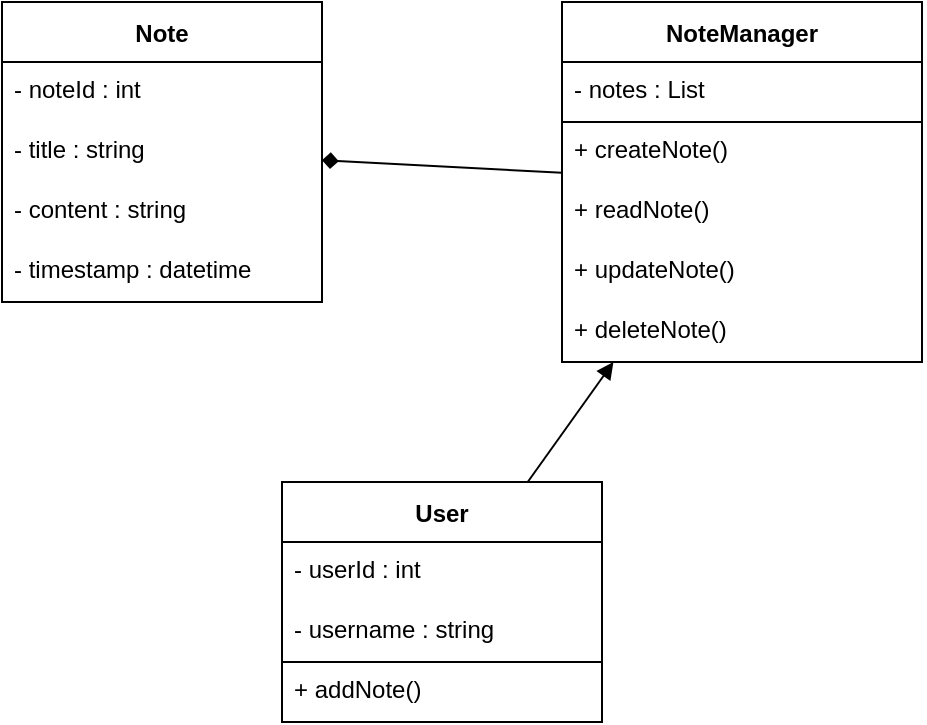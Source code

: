 <mxfile version="28.1.2">
  <diagram name="Page-1" id="hiaTLnNfc52xqt0Ljr2w">
    <mxGraphModel dx="727" dy="441" grid="1" gridSize="10" guides="1" tooltips="1" connect="1" arrows="1" fold="1" page="1" pageScale="1" pageWidth="850" pageHeight="1100" math="0" shadow="0">
      <root>
        <mxCell id="0" />
        <mxCell id="1" parent="0" />
        <mxCell id="xGeik-n8Q1IISI9qeiR_-1" value="Note" style="swimlane;fontStyle=1;childLayout=stackLayout;horizontal=1;startSize=30;horizontalStack=0;resizeParent=1;resizeLast=0;collapsible=0;" parent="1" vertex="1">
          <mxGeometry x="120" y="120" width="160" height="150" as="geometry" />
        </mxCell>
        <mxCell id="xGeik-n8Q1IISI9qeiR_-2" value="- noteId : int" style="text;align=left;verticalAlign=top;spacingLeft=4;spacingRight=4;" parent="xGeik-n8Q1IISI9qeiR_-1" vertex="1">
          <mxGeometry y="30" width="160" height="30" as="geometry" />
        </mxCell>
        <mxCell id="xGeik-n8Q1IISI9qeiR_-3" value="- title : string" style="text;align=left;verticalAlign=top;spacingLeft=4;spacingRight=4;" parent="xGeik-n8Q1IISI9qeiR_-1" vertex="1">
          <mxGeometry y="60" width="160" height="30" as="geometry" />
        </mxCell>
        <mxCell id="xGeik-n8Q1IISI9qeiR_-4" value="- content : string" style="text;align=left;verticalAlign=top;spacingLeft=4;spacingRight=4;" parent="xGeik-n8Q1IISI9qeiR_-1" vertex="1">
          <mxGeometry y="90" width="160" height="30" as="geometry" />
        </mxCell>
        <mxCell id="xGeik-n8Q1IISI9qeiR_-5" value="- timestamp : datetime" style="text;align=left;verticalAlign=top;spacingLeft=4;spacingRight=4;" parent="xGeik-n8Q1IISI9qeiR_-1" vertex="1">
          <mxGeometry y="120" width="160" height="30" as="geometry" />
        </mxCell>
        <mxCell id="xGeik-n8Q1IISI9qeiR_-7" value="NoteManager" style="swimlane;fontStyle=1;childLayout=stackLayout;horizontal=1;startSize=30;horizontalStack=0;resizeParent=1;resizeLast=0;collapsible=0;" parent="1" vertex="1">
          <mxGeometry x="400" y="120" width="180" height="180" as="geometry" />
        </mxCell>
        <mxCell id="xGeik-n8Q1IISI9qeiR_-8" value="- notes : List" style="text;align=left;verticalAlign=top;spacingLeft=4;" parent="xGeik-n8Q1IISI9qeiR_-7" vertex="1">
          <mxGeometry y="30" width="180" height="30" as="geometry" />
        </mxCell>
        <mxCell id="xGeik-n8Q1IISI9qeiR_-9" value="+ createNote()" style="text;align=left;verticalAlign=top;spacingLeft=4;" parent="xGeik-n8Q1IISI9qeiR_-7" vertex="1">
          <mxGeometry y="60" width="180" height="30" as="geometry" />
        </mxCell>
        <mxCell id="xGeik-n8Q1IISI9qeiR_-10" value="+ readNote()" style="text;align=left;verticalAlign=top;spacingLeft=4;" parent="xGeik-n8Q1IISI9qeiR_-7" vertex="1">
          <mxGeometry y="90" width="180" height="30" as="geometry" />
        </mxCell>
        <mxCell id="xGeik-n8Q1IISI9qeiR_-11" value="+ updateNote()" style="text;align=left;verticalAlign=top;spacingLeft=4;" parent="xGeik-n8Q1IISI9qeiR_-7" vertex="1">
          <mxGeometry y="120" width="180" height="30" as="geometry" />
        </mxCell>
        <mxCell id="xGeik-n8Q1IISI9qeiR_-12" value="+ deleteNote()" style="text;align=left;verticalAlign=top;spacingLeft=4;" parent="xGeik-n8Q1IISI9qeiR_-7" vertex="1">
          <mxGeometry y="150" width="180" height="30" as="geometry" />
        </mxCell>
        <mxCell id="a7mLzHZ5j3mrXnFpYELh-5" value="" style="endArrow=none;html=1;rounded=0;exitX=0;exitY=0;exitDx=0;exitDy=0;entryX=1;entryY=0;entryDx=0;entryDy=0;" edge="1" parent="xGeik-n8Q1IISI9qeiR_-7" source="xGeik-n8Q1IISI9qeiR_-9" target="xGeik-n8Q1IISI9qeiR_-9">
          <mxGeometry width="50" height="50" relative="1" as="geometry">
            <mxPoint y="130" as="sourcePoint" />
            <mxPoint x="50" y="80" as="targetPoint" />
          </mxGeometry>
        </mxCell>
        <mxCell id="xGeik-n8Q1IISI9qeiR_-13" value="User" style="swimlane;fontStyle=1;childLayout=stackLayout;horizontal=1;startSize=30;horizontalStack=0;resizeParent=1;resizeLast=0;collapsible=0;" parent="1" vertex="1">
          <mxGeometry x="260" y="360" width="160" height="120" as="geometry" />
        </mxCell>
        <mxCell id="xGeik-n8Q1IISI9qeiR_-14" value="- userId : int" style="text;align=left;verticalAlign=top;spacingLeft=4;" parent="xGeik-n8Q1IISI9qeiR_-13" vertex="1">
          <mxGeometry y="30" width="160" height="30" as="geometry" />
        </mxCell>
        <mxCell id="xGeik-n8Q1IISI9qeiR_-15" value="- username : string" style="text;align=left;verticalAlign=top;spacingLeft=4;" parent="xGeik-n8Q1IISI9qeiR_-13" vertex="1">
          <mxGeometry y="60" width="160" height="30" as="geometry" />
        </mxCell>
        <mxCell id="xGeik-n8Q1IISI9qeiR_-16" value="+ addNote()" style="text;align=left;verticalAlign=top;spacingLeft=4;" parent="xGeik-n8Q1IISI9qeiR_-13" vertex="1">
          <mxGeometry y="90" width="160" height="30" as="geometry" />
        </mxCell>
        <mxCell id="a7mLzHZ5j3mrXnFpYELh-3" value="" style="endArrow=none;html=1;rounded=0;exitX=0;exitY=1;exitDx=0;exitDy=0;entryX=1;entryY=0;entryDx=0;entryDy=0;" edge="1" parent="xGeik-n8Q1IISI9qeiR_-13" source="xGeik-n8Q1IISI9qeiR_-15" target="xGeik-n8Q1IISI9qeiR_-16">
          <mxGeometry width="50" height="50" relative="1" as="geometry">
            <mxPoint x="140" y="40" as="sourcePoint" />
            <mxPoint x="190" y="-10" as="targetPoint" />
          </mxGeometry>
        </mxCell>
        <mxCell id="xGeik-n8Q1IISI9qeiR_-17" style="endArrow=diamond;" parent="1" source="xGeik-n8Q1IISI9qeiR_-7" target="xGeik-n8Q1IISI9qeiR_-1" edge="1">
          <mxGeometry relative="1" as="geometry" />
        </mxCell>
        <mxCell id="xGeik-n8Q1IISI9qeiR_-18" style="endArrow=block;" parent="1" source="xGeik-n8Q1IISI9qeiR_-13" target="xGeik-n8Q1IISI9qeiR_-7" edge="1">
          <mxGeometry relative="1" as="geometry" />
        </mxCell>
      </root>
    </mxGraphModel>
  </diagram>
</mxfile>
